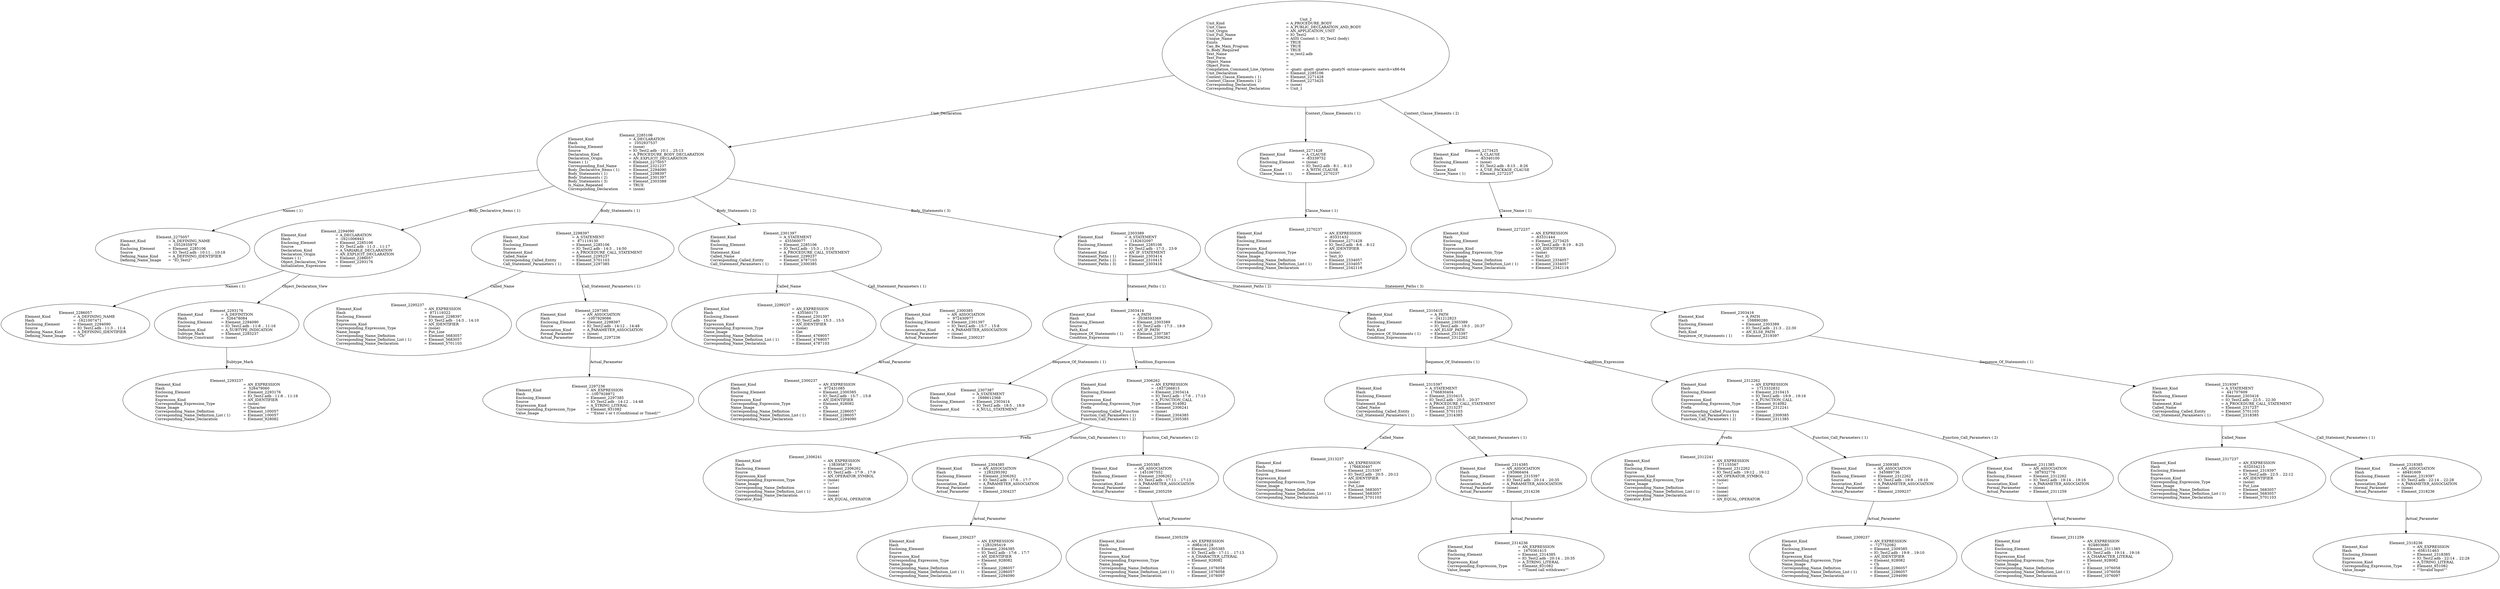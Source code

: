 digraph "io_test2.adt" {
  Unit_2 -> Element_2285106
      [ label=Unit_Declaration ];
  Unit_2 -> Element_2271428
      [ label="Context_Clause_Elements ( 1)" ];
  Unit_2 -> Element_2273425
      [ label="Context_Clause_Elements ( 2)" ];
  Unit_2
      [ label=<<TABLE BORDER="0" CELLBORDER="0" CELLSPACING="0" CELLPADDING="0"> 
          <TR><TD COLSPAN="3">Unit_2</TD></TR>
          <TR><TD ALIGN="LEFT">Unit_Kind   </TD><TD> = </TD><TD ALIGN="LEFT">A_PROCEDURE_BODY</TD></TR>
          <TR><TD ALIGN="LEFT">Unit_Class   </TD><TD> = </TD><TD ALIGN="LEFT">A_PUBLIC_DECLARATION_AND_BODY</TD></TR>
          <TR><TD ALIGN="LEFT">Unit_Origin   </TD><TD> = </TD><TD ALIGN="LEFT">AN_APPLICATION_UNIT</TD></TR>
          <TR><TD ALIGN="LEFT">Unit_Full_Name    </TD><TD> = </TD><TD ALIGN="LEFT">IO_Test2</TD></TR>
          <TR><TD ALIGN="LEFT">Unique_Name   </TD><TD> = </TD><TD ALIGN="LEFT">ASIS Context 1: IO_Test2 (body)</TD></TR>
          <TR><TD ALIGN="LEFT">Exists  </TD><TD> = </TD><TD ALIGN="LEFT">TRUE</TD></TR>
          <TR><TD ALIGN="LEFT">Can_Be_Main_Program     </TD><TD> = </TD><TD ALIGN="LEFT">TRUE</TD></TR>
          <TR><TD ALIGN="LEFT">Is_Body_Required     </TD><TD> = </TD><TD ALIGN="LEFT">TRUE</TD></TR>
          <TR><TD ALIGN="LEFT">Text_Name   </TD><TD> = </TD><TD ALIGN="LEFT">io_test2.adb</TD></TR>
          <TR><TD ALIGN="LEFT">Text_Form   </TD><TD> = </TD><TD ALIGN="LEFT"></TD></TR>
          <TR><TD ALIGN="LEFT">Object_Name   </TD><TD> = </TD><TD ALIGN="LEFT"></TD></TR>
          <TR><TD ALIGN="LEFT">Object_Form   </TD><TD> = </TD><TD ALIGN="LEFT"></TD></TR>
          <TR><TD ALIGN="LEFT">Compilation_Command_Line_Options         </TD><TD> = </TD><TD ALIGN="LEFT">-gnatc -gnatt -gnatws -gnatyN -mtune=generic -march=x86-64</TD></TR>
          <TR><TD ALIGN="LEFT">Unit_Declaration     </TD><TD> = </TD><TD ALIGN="LEFT">Element_2285106</TD></TR>
          <TR><TD ALIGN="LEFT">Context_Clause_Elements ( 1)        </TD><TD> = </TD><TD ALIGN="LEFT">Element_2271428</TD></TR>
          <TR><TD ALIGN="LEFT">Context_Clause_Elements ( 2)        </TD><TD> = </TD><TD ALIGN="LEFT">Element_2273425</TD></TR>
          <TR><TD ALIGN="LEFT">Corresponding_Declaration       </TD><TD> = </TD><TD ALIGN="LEFT">(none)</TD></TR>
          <TR><TD ALIGN="LEFT">Corresponding_Parent_Declaration         </TD><TD> = </TD><TD ALIGN="LEFT">Unit_1</TD></TR>
          </TABLE>> ];
  Element_2271428 -> Element_2270237
      [ label="Clause_Name ( 1)" ];
  Element_2271428
      [ label=<<TABLE BORDER="0" CELLBORDER="0" CELLSPACING="0" CELLPADDING="0"> 
          <TR><TD COLSPAN="3">Element_2271428</TD></TR>
          <TR><TD ALIGN="LEFT">Element_Kind    </TD><TD> = </TD><TD ALIGN="LEFT">A_CLAUSE</TD></TR>
          <TR><TD ALIGN="LEFT">Hash  </TD><TD> = </TD><TD ALIGN="LEFT">-83339752</TD></TR>
          <TR><TD ALIGN="LEFT">Enclosing_Element     </TD><TD> = </TD><TD ALIGN="LEFT">(none)</TD></TR>
          <TR><TD ALIGN="LEFT">Source  </TD><TD> = </TD><TD ALIGN="LEFT">IO_Test2.adb - 8:1 .. 8:13</TD></TR>
          <TR><TD ALIGN="LEFT">Clause_Kind   </TD><TD> = </TD><TD ALIGN="LEFT">A_WITH_CLAUSE</TD></TR>
          <TR><TD ALIGN="LEFT">Clause_Name ( 1)     </TD><TD> = </TD><TD ALIGN="LEFT">Element_2270237</TD></TR>
          </TABLE>> ];
  Element_2270237
      [ label=<<TABLE BORDER="0" CELLBORDER="0" CELLSPACING="0" CELLPADDING="0"> 
          <TR><TD COLSPAN="3">Element_2270237</TD></TR>
          <TR><TD ALIGN="LEFT">Element_Kind    </TD><TD> = </TD><TD ALIGN="LEFT">AN_EXPRESSION</TD></TR>
          <TR><TD ALIGN="LEFT">Hash  </TD><TD> = </TD><TD ALIGN="LEFT">-83331432</TD></TR>
          <TR><TD ALIGN="LEFT">Enclosing_Element     </TD><TD> = </TD><TD ALIGN="LEFT">Element_2271428</TD></TR>
          <TR><TD ALIGN="LEFT">Source  </TD><TD> = </TD><TD ALIGN="LEFT">IO_Test2.adb - 8:6 .. 8:12</TD></TR>
          <TR><TD ALIGN="LEFT">Expression_Kind    </TD><TD> = </TD><TD ALIGN="LEFT">AN_IDENTIFIER</TD></TR>
          <TR><TD ALIGN="LEFT">Corresponding_Expression_Type        </TD><TD> = </TD><TD ALIGN="LEFT">(none)</TD></TR>
          <TR><TD ALIGN="LEFT">Name_Image   </TD><TD> = </TD><TD ALIGN="LEFT">Text_IO</TD></TR>
          <TR><TD ALIGN="LEFT">Corresponding_Name_Definition        </TD><TD> = </TD><TD ALIGN="LEFT">Element_2334057</TD></TR>
          <TR><TD ALIGN="LEFT">Corresponding_Name_Definition_List ( 1)          </TD><TD> = </TD><TD ALIGN="LEFT">Element_2334057</TD></TR>
          <TR><TD ALIGN="LEFT">Corresponding_Name_Declaration        </TD><TD> = </TD><TD ALIGN="LEFT">Element_2342116</TD></TR>
          </TABLE>> ];
  Element_2273425 -> Element_2272237
      [ label="Clause_Name ( 1)" ];
  Element_2273425
      [ label=<<TABLE BORDER="0" CELLBORDER="0" CELLSPACING="0" CELLPADDING="0"> 
          <TR><TD COLSPAN="3">Element_2273425</TD></TR>
          <TR><TD ALIGN="LEFT">Element_Kind    </TD><TD> = </TD><TD ALIGN="LEFT">A_CLAUSE</TD></TR>
          <TR><TD ALIGN="LEFT">Hash  </TD><TD> = </TD><TD ALIGN="LEFT">-83340100</TD></TR>
          <TR><TD ALIGN="LEFT">Enclosing_Element     </TD><TD> = </TD><TD ALIGN="LEFT">(none)</TD></TR>
          <TR><TD ALIGN="LEFT">Source  </TD><TD> = </TD><TD ALIGN="LEFT">IO_Test2.adb - 8:15 .. 8:26</TD></TR>
          <TR><TD ALIGN="LEFT">Clause_Kind   </TD><TD> = </TD><TD ALIGN="LEFT">A_USE_PACKAGE_CLAUSE</TD></TR>
          <TR><TD ALIGN="LEFT">Clause_Name ( 1)     </TD><TD> = </TD><TD ALIGN="LEFT">Element_2272237</TD></TR>
          </TABLE>> ];
  Element_2272237
      [ label=<<TABLE BORDER="0" CELLBORDER="0" CELLSPACING="0" CELLPADDING="0"> 
          <TR><TD COLSPAN="3">Element_2272237</TD></TR>
          <TR><TD ALIGN="LEFT">Element_Kind    </TD><TD> = </TD><TD ALIGN="LEFT">AN_EXPRESSION</TD></TR>
          <TR><TD ALIGN="LEFT">Hash  </TD><TD> = </TD><TD ALIGN="LEFT">-83331444</TD></TR>
          <TR><TD ALIGN="LEFT">Enclosing_Element     </TD><TD> = </TD><TD ALIGN="LEFT">Element_2273425</TD></TR>
          <TR><TD ALIGN="LEFT">Source  </TD><TD> = </TD><TD ALIGN="LEFT">IO_Test2.adb - 8:19 .. 8:25</TD></TR>
          <TR><TD ALIGN="LEFT">Expression_Kind    </TD><TD> = </TD><TD ALIGN="LEFT">AN_IDENTIFIER</TD></TR>
          <TR><TD ALIGN="LEFT">Corresponding_Expression_Type        </TD><TD> = </TD><TD ALIGN="LEFT">(none)</TD></TR>
          <TR><TD ALIGN="LEFT">Name_Image   </TD><TD> = </TD><TD ALIGN="LEFT">Text_IO</TD></TR>
          <TR><TD ALIGN="LEFT">Corresponding_Name_Definition        </TD><TD> = </TD><TD ALIGN="LEFT">Element_2334057</TD></TR>
          <TR><TD ALIGN="LEFT">Corresponding_Name_Definition_List ( 1)          </TD><TD> = </TD><TD ALIGN="LEFT">Element_2334057</TD></TR>
          <TR><TD ALIGN="LEFT">Corresponding_Name_Declaration        </TD><TD> = </TD><TD ALIGN="LEFT">Element_2342116</TD></TR>
          </TABLE>> ];
  Element_2285106 -> Element_2275057
      [ label="Names ( 1)" ];
  Element_2285106 -> Element_2294090
      [ label="Body_Declarative_Items ( 1)" ];
  Element_2285106 -> Element_2298397
      [ label="Body_Statements ( 1)" ];
  Element_2285106 -> Element_2301397
      [ label="Body_Statements ( 2)" ];
  Element_2285106 -> Element_2303389
      [ label="Body_Statements ( 3)" ];
  Element_2285106
      [ label=<<TABLE BORDER="0" CELLBORDER="0" CELLSPACING="0" CELLPADDING="0"> 
          <TR><TD COLSPAN="3">Element_2285106</TD></TR>
          <TR><TD ALIGN="LEFT">Element_Kind    </TD><TD> = </TD><TD ALIGN="LEFT">A_DECLARATION</TD></TR>
          <TR><TD ALIGN="LEFT">Hash  </TD><TD> = </TD><TD ALIGN="LEFT"> 1052937537</TD></TR>
          <TR><TD ALIGN="LEFT">Enclosing_Element     </TD><TD> = </TD><TD ALIGN="LEFT">(none)</TD></TR>
          <TR><TD ALIGN="LEFT">Source  </TD><TD> = </TD><TD ALIGN="LEFT">IO_Test2.adb - 10:1 .. 25:13</TD></TR>
          <TR><TD ALIGN="LEFT">Declaration_Kind     </TD><TD> = </TD><TD ALIGN="LEFT">A_PROCEDURE_BODY_DECLARATION</TD></TR>
          <TR><TD ALIGN="LEFT">Declaration_Origin     </TD><TD> = </TD><TD ALIGN="LEFT">AN_EXPLICIT_DECLARATION</TD></TR>
          <TR><TD ALIGN="LEFT">Names ( 1)   </TD><TD> = </TD><TD ALIGN="LEFT">Element_2275057</TD></TR>
          <TR><TD ALIGN="LEFT">Corresponding_End_Name      </TD><TD> = </TD><TD ALIGN="LEFT">Element_2321237</TD></TR>
          <TR><TD ALIGN="LEFT">Body_Declarative_Items ( 1)       </TD><TD> = </TD><TD ALIGN="LEFT">Element_2294090</TD></TR>
          <TR><TD ALIGN="LEFT">Body_Statements ( 1)      </TD><TD> = </TD><TD ALIGN="LEFT">Element_2298397</TD></TR>
          <TR><TD ALIGN="LEFT">Body_Statements ( 2)      </TD><TD> = </TD><TD ALIGN="LEFT">Element_2301397</TD></TR>
          <TR><TD ALIGN="LEFT">Body_Statements ( 3)      </TD><TD> = </TD><TD ALIGN="LEFT">Element_2303389</TD></TR>
          <TR><TD ALIGN="LEFT">Is_Name_Repeated     </TD><TD> = </TD><TD ALIGN="LEFT">TRUE</TD></TR>
          <TR><TD ALIGN="LEFT">Corresponding_Declaration       </TD><TD> = </TD><TD ALIGN="LEFT">(none)</TD></TR>
          </TABLE>> ];
  Element_2275057
      [ label=<<TABLE BORDER="0" CELLBORDER="0" CELLSPACING="0" CELLPADDING="0"> 
          <TR><TD COLSPAN="3">Element_2275057</TD></TR>
          <TR><TD ALIGN="LEFT">Element_Kind    </TD><TD> = </TD><TD ALIGN="LEFT">A_DEFINING_NAME</TD></TR>
          <TR><TD ALIGN="LEFT">Hash  </TD><TD> = </TD><TD ALIGN="LEFT"> 1052935979</TD></TR>
          <TR><TD ALIGN="LEFT">Enclosing_Element     </TD><TD> = </TD><TD ALIGN="LEFT">Element_2285106</TD></TR>
          <TR><TD ALIGN="LEFT">Source  </TD><TD> = </TD><TD ALIGN="LEFT">IO_Test2.adb - 10:11 .. 10:18</TD></TR>
          <TR><TD ALIGN="LEFT">Defining_Name_Kind     </TD><TD> = </TD><TD ALIGN="LEFT">A_DEFINING_IDENTIFIER</TD></TR>
          <TR><TD ALIGN="LEFT">Defining_Name_Image     </TD><TD> = </TD><TD ALIGN="LEFT">"IO_Test2"</TD></TR>
          </TABLE>> ];
  Element_2294090 -> Element_2286057
      [ label="Names ( 1)" ];
  Element_2294090 -> Element_2293176
      [ label=Object_Declaration_View ];
  Element_2294090
      [ label=<<TABLE BORDER="0" CELLBORDER="0" CELLSPACING="0" CELLPADDING="0"> 
          <TR><TD COLSPAN="3">Element_2294090</TD></TR>
          <TR><TD ALIGN="LEFT">Element_Kind    </TD><TD> = </TD><TD ALIGN="LEFT">A_DECLARATION</TD></TR>
          <TR><TD ALIGN="LEFT">Hash  </TD><TD> = </TD><TD ALIGN="LEFT">-1621006943</TD></TR>
          <TR><TD ALIGN="LEFT">Enclosing_Element     </TD><TD> = </TD><TD ALIGN="LEFT">Element_2285106</TD></TR>
          <TR><TD ALIGN="LEFT">Source  </TD><TD> = </TD><TD ALIGN="LEFT">IO_Test2.adb - 11:3 .. 11:17</TD></TR>
          <TR><TD ALIGN="LEFT">Declaration_Kind     </TD><TD> = </TD><TD ALIGN="LEFT">A_VARIABLE_DECLARATION</TD></TR>
          <TR><TD ALIGN="LEFT">Declaration_Origin     </TD><TD> = </TD><TD ALIGN="LEFT">AN_EXPLICIT_DECLARATION</TD></TR>
          <TR><TD ALIGN="LEFT">Names ( 1)   </TD><TD> = </TD><TD ALIGN="LEFT">Element_2286057</TD></TR>
          <TR><TD ALIGN="LEFT">Object_Declaration_View      </TD><TD> = </TD><TD ALIGN="LEFT">Element_2293176</TD></TR>
          <TR><TD ALIGN="LEFT">Initialization_Expression       </TD><TD> = </TD><TD ALIGN="LEFT">(none)</TD></TR>
          </TABLE>> ];
  Element_2286057
      [ label=<<TABLE BORDER="0" CELLBORDER="0" CELLSPACING="0" CELLPADDING="0"> 
          <TR><TD COLSPAN="3">Element_2286057</TD></TR>
          <TR><TD ALIGN="LEFT">Element_Kind    </TD><TD> = </TD><TD ALIGN="LEFT">A_DEFINING_NAME</TD></TR>
          <TR><TD ALIGN="LEFT">Hash  </TD><TD> = </TD><TD ALIGN="LEFT">-1621007471</TD></TR>
          <TR><TD ALIGN="LEFT">Enclosing_Element     </TD><TD> = </TD><TD ALIGN="LEFT">Element_2294090</TD></TR>
          <TR><TD ALIGN="LEFT">Source  </TD><TD> = </TD><TD ALIGN="LEFT">IO_Test2.adb - 11:3 .. 11:4</TD></TR>
          <TR><TD ALIGN="LEFT">Defining_Name_Kind     </TD><TD> = </TD><TD ALIGN="LEFT">A_DEFINING_IDENTIFIER</TD></TR>
          <TR><TD ALIGN="LEFT">Defining_Name_Image     </TD><TD> = </TD><TD ALIGN="LEFT">"Ch"</TD></TR>
          </TABLE>> ];
  Element_2293176 -> Element_2293237
      [ label=Subtype_Mark ];
  Element_2293176
      [ label=<<TABLE BORDER="0" CELLBORDER="0" CELLSPACING="0" CELLPADDING="0"> 
          <TR><TD COLSPAN="3">Element_2293176</TD></TR>
          <TR><TD ALIGN="LEFT">Element_Kind    </TD><TD> = </TD><TD ALIGN="LEFT">A_DEFINITION</TD></TR>
          <TR><TD ALIGN="LEFT">Hash  </TD><TD> = </TD><TD ALIGN="LEFT"> 526478084</TD></TR>
          <TR><TD ALIGN="LEFT">Enclosing_Element     </TD><TD> = </TD><TD ALIGN="LEFT">Element_2294090</TD></TR>
          <TR><TD ALIGN="LEFT">Source  </TD><TD> = </TD><TD ALIGN="LEFT">IO_Test2.adb - 11:8 .. 11:16</TD></TR>
          <TR><TD ALIGN="LEFT">Definition_Kind    </TD><TD> = </TD><TD ALIGN="LEFT">A_SUBTYPE_INDICATION</TD></TR>
          <TR><TD ALIGN="LEFT">Subtype_Mark    </TD><TD> = </TD><TD ALIGN="LEFT">Element_2293237</TD></TR>
          <TR><TD ALIGN="LEFT">Subtype_Constraint     </TD><TD> = </TD><TD ALIGN="LEFT">(none)</TD></TR>
          </TABLE>> ];
  Element_2293237
      [ label=<<TABLE BORDER="0" CELLBORDER="0" CELLSPACING="0" CELLPADDING="0"> 
          <TR><TD COLSPAN="3">Element_2293237</TD></TR>
          <TR><TD ALIGN="LEFT">Element_Kind    </TD><TD> = </TD><TD ALIGN="LEFT">AN_EXPRESSION</TD></TR>
          <TR><TD ALIGN="LEFT">Hash  </TD><TD> = </TD><TD ALIGN="LEFT"> 526479060</TD></TR>
          <TR><TD ALIGN="LEFT">Enclosing_Element     </TD><TD> = </TD><TD ALIGN="LEFT">Element_2293176</TD></TR>
          <TR><TD ALIGN="LEFT">Source  </TD><TD> = </TD><TD ALIGN="LEFT">IO_Test2.adb - 11:8 .. 11:16</TD></TR>
          <TR><TD ALIGN="LEFT">Expression_Kind    </TD><TD> = </TD><TD ALIGN="LEFT">AN_IDENTIFIER</TD></TR>
          <TR><TD ALIGN="LEFT">Corresponding_Expression_Type        </TD><TD> = </TD><TD ALIGN="LEFT">(none)</TD></TR>
          <TR><TD ALIGN="LEFT">Name_Image   </TD><TD> = </TD><TD ALIGN="LEFT">Character</TD></TR>
          <TR><TD ALIGN="LEFT">Corresponding_Name_Definition        </TD><TD> = </TD><TD ALIGN="LEFT">Element_100057</TD></TR>
          <TR><TD ALIGN="LEFT">Corresponding_Name_Definition_List ( 1)          </TD><TD> = </TD><TD ALIGN="LEFT">Element_100057</TD></TR>
          <TR><TD ALIGN="LEFT">Corresponding_Name_Declaration        </TD><TD> = </TD><TD ALIGN="LEFT">Element_928082</TD></TR>
          </TABLE>> ];
  Element_2298397 -> Element_2295237
      [ label=Called_Name ];
  Element_2298397 -> Element_2297385
      [ label="Call_Statement_Parameters ( 1)" ];
  Element_2298397
      [ label=<<TABLE BORDER="0" CELLBORDER="0" CELLSPACING="0" CELLPADDING="0"> 
          <TR><TD COLSPAN="3">Element_2298397</TD></TR>
          <TR><TD ALIGN="LEFT">Element_Kind    </TD><TD> = </TD><TD ALIGN="LEFT">A_STATEMENT</TD></TR>
          <TR><TD ALIGN="LEFT">Hash  </TD><TD> = </TD><TD ALIGN="LEFT"> 871119130</TD></TR>
          <TR><TD ALIGN="LEFT">Enclosing_Element     </TD><TD> = </TD><TD ALIGN="LEFT">Element_2285106</TD></TR>
          <TR><TD ALIGN="LEFT">Source  </TD><TD> = </TD><TD ALIGN="LEFT">IO_Test2.adb - 14:3 .. 14:50</TD></TR>
          <TR><TD ALIGN="LEFT">Statement_Kind    </TD><TD> = </TD><TD ALIGN="LEFT">A_PROCEDURE_CALL_STATEMENT</TD></TR>
          <TR><TD ALIGN="LEFT">Called_Name   </TD><TD> = </TD><TD ALIGN="LEFT">Element_2295237</TD></TR>
          <TR><TD ALIGN="LEFT">Corresponding_Called_Entity       </TD><TD> = </TD><TD ALIGN="LEFT">Element_5701103</TD></TR>
          <TR><TD ALIGN="LEFT">Call_Statement_Parameters ( 1)        </TD><TD> = </TD><TD ALIGN="LEFT">Element_2297385</TD></TR>
          </TABLE>> ];
  Element_2295237
      [ label=<<TABLE BORDER="0" CELLBORDER="0" CELLSPACING="0" CELLPADDING="0"> 
          <TR><TD COLSPAN="3">Element_2295237</TD></TR>
          <TR><TD ALIGN="LEFT">Element_Kind    </TD><TD> = </TD><TD ALIGN="LEFT">AN_EXPRESSION</TD></TR>
          <TR><TD ALIGN="LEFT">Hash  </TD><TD> = </TD><TD ALIGN="LEFT"> 871119322</TD></TR>
          <TR><TD ALIGN="LEFT">Enclosing_Element     </TD><TD> = </TD><TD ALIGN="LEFT">Element_2298397</TD></TR>
          <TR><TD ALIGN="LEFT">Source  </TD><TD> = </TD><TD ALIGN="LEFT">IO_Test2.adb - 14:3 .. 14:10</TD></TR>
          <TR><TD ALIGN="LEFT">Expression_Kind    </TD><TD> = </TD><TD ALIGN="LEFT">AN_IDENTIFIER</TD></TR>
          <TR><TD ALIGN="LEFT">Corresponding_Expression_Type        </TD><TD> = </TD><TD ALIGN="LEFT">(none)</TD></TR>
          <TR><TD ALIGN="LEFT">Name_Image   </TD><TD> = </TD><TD ALIGN="LEFT">Put_Line</TD></TR>
          <TR><TD ALIGN="LEFT">Corresponding_Name_Definition        </TD><TD> = </TD><TD ALIGN="LEFT">Element_5683057</TD></TR>
          <TR><TD ALIGN="LEFT">Corresponding_Name_Definition_List ( 1)          </TD><TD> = </TD><TD ALIGN="LEFT">Element_5683057</TD></TR>
          <TR><TD ALIGN="LEFT">Corresponding_Name_Declaration        </TD><TD> = </TD><TD ALIGN="LEFT">Element_5701103</TD></TR>
          </TABLE>> ];
  Element_2297385 -> Element_2297236
      [ label=Actual_Parameter ];
  Element_2297385
      [ label=<<TABLE BORDER="0" CELLBORDER="0" CELLSPACING="0" CELLPADDING="0"> 
          <TR><TD COLSPAN="3">Element_2297385</TD></TR>
          <TR><TD ALIGN="LEFT">Element_Kind    </TD><TD> = </TD><TD ALIGN="LEFT">AN_ASSOCIATION</TD></TR>
          <TR><TD ALIGN="LEFT">Hash  </TD><TD> = </TD><TD ALIGN="LEFT">-1007929086</TD></TR>
          <TR><TD ALIGN="LEFT">Enclosing_Element     </TD><TD> = </TD><TD ALIGN="LEFT">Element_2298397</TD></TR>
          <TR><TD ALIGN="LEFT">Source  </TD><TD> = </TD><TD ALIGN="LEFT">IO_Test2.adb - 14:12 .. 14:48</TD></TR>
          <TR><TD ALIGN="LEFT">Association_Kind     </TD><TD> = </TD><TD ALIGN="LEFT">A_PARAMETER_ASSOCIATION</TD></TR>
          <TR><TD ALIGN="LEFT">Formal_Parameter     </TD><TD> = </TD><TD ALIGN="LEFT">(none)</TD></TR>
          <TR><TD ALIGN="LEFT">Actual_Parameter     </TD><TD> = </TD><TD ALIGN="LEFT">Element_2297236</TD></TR>
          </TABLE>> ];
  Element_2297236
      [ label=<<TABLE BORDER="0" CELLBORDER="0" CELLSPACING="0" CELLPADDING="0"> 
          <TR><TD COLSPAN="3">Element_2297236</TD></TR>
          <TR><TD ALIGN="LEFT">Element_Kind    </TD><TD> = </TD><TD ALIGN="LEFT">AN_EXPRESSION</TD></TR>
          <TR><TD ALIGN="LEFT">Hash  </TD><TD> = </TD><TD ALIGN="LEFT">-1007928872</TD></TR>
          <TR><TD ALIGN="LEFT">Enclosing_Element     </TD><TD> = </TD><TD ALIGN="LEFT">Element_2297385</TD></TR>
          <TR><TD ALIGN="LEFT">Source  </TD><TD> = </TD><TD ALIGN="LEFT">IO_Test2.adb - 14:12 .. 14:48</TD></TR>
          <TR><TD ALIGN="LEFT">Expression_Kind    </TD><TD> = </TD><TD ALIGN="LEFT">A_STRING_LITERAL</TD></TR>
          <TR><TD ALIGN="LEFT">Corresponding_Expression_Type        </TD><TD> = </TD><TD ALIGN="LEFT">Element_931082</TD></TR>
          <TR><TD ALIGN="LEFT">Value_Image   </TD><TD> = </TD><TD ALIGN="LEFT">""Enter c or t (Conditional or Timed)""</TD></TR>
          </TABLE>> ];
  Element_2301397 -> Element_2299237
      [ label=Called_Name ];
  Element_2301397 -> Element_2300385
      [ label="Call_Statement_Parameters ( 1)" ];
  Element_2301397
      [ label=<<TABLE BORDER="0" CELLBORDER="0" CELLSPACING="0" CELLPADDING="0"> 
          <TR><TD COLSPAN="3">Element_2301397</TD></TR>
          <TR><TD ALIGN="LEFT">Element_Kind    </TD><TD> = </TD><TD ALIGN="LEFT">A_STATEMENT</TD></TR>
          <TR><TD ALIGN="LEFT">Hash  </TD><TD> = </TD><TD ALIGN="LEFT"> 435560077</TD></TR>
          <TR><TD ALIGN="LEFT">Enclosing_Element     </TD><TD> = </TD><TD ALIGN="LEFT">Element_2285106</TD></TR>
          <TR><TD ALIGN="LEFT">Source  </TD><TD> = </TD><TD ALIGN="LEFT">IO_Test2.adb - 15:3 .. 15:10</TD></TR>
          <TR><TD ALIGN="LEFT">Statement_Kind    </TD><TD> = </TD><TD ALIGN="LEFT">A_PROCEDURE_CALL_STATEMENT</TD></TR>
          <TR><TD ALIGN="LEFT">Called_Name   </TD><TD> = </TD><TD ALIGN="LEFT">Element_2299237</TD></TR>
          <TR><TD ALIGN="LEFT">Corresponding_Called_Entity       </TD><TD> = </TD><TD ALIGN="LEFT">Element_4787103</TD></TR>
          <TR><TD ALIGN="LEFT">Call_Statement_Parameters ( 1)        </TD><TD> = </TD><TD ALIGN="LEFT">Element_2300385</TD></TR>
          </TABLE>> ];
  Element_2299237
      [ label=<<TABLE BORDER="0" CELLBORDER="0" CELLSPACING="0" CELLPADDING="0"> 
          <TR><TD COLSPAN="3">Element_2299237</TD></TR>
          <TR><TD ALIGN="LEFT">Element_Kind    </TD><TD> = </TD><TD ALIGN="LEFT">AN_EXPRESSION</TD></TR>
          <TR><TD ALIGN="LEFT">Hash  </TD><TD> = </TD><TD ALIGN="LEFT"> 435560173</TD></TR>
          <TR><TD ALIGN="LEFT">Enclosing_Element     </TD><TD> = </TD><TD ALIGN="LEFT">Element_2301397</TD></TR>
          <TR><TD ALIGN="LEFT">Source  </TD><TD> = </TD><TD ALIGN="LEFT">IO_Test2.adb - 15:3 .. 15:5</TD></TR>
          <TR><TD ALIGN="LEFT">Expression_Kind    </TD><TD> = </TD><TD ALIGN="LEFT">AN_IDENTIFIER</TD></TR>
          <TR><TD ALIGN="LEFT">Corresponding_Expression_Type        </TD><TD> = </TD><TD ALIGN="LEFT">(none)</TD></TR>
          <TR><TD ALIGN="LEFT">Name_Image   </TD><TD> = </TD><TD ALIGN="LEFT">Get</TD></TR>
          <TR><TD ALIGN="LEFT">Corresponding_Name_Definition        </TD><TD> = </TD><TD ALIGN="LEFT">Element_4769057</TD></TR>
          <TR><TD ALIGN="LEFT">Corresponding_Name_Definition_List ( 1)          </TD><TD> = </TD><TD ALIGN="LEFT">Element_4769057</TD></TR>
          <TR><TD ALIGN="LEFT">Corresponding_Name_Declaration        </TD><TD> = </TD><TD ALIGN="LEFT">Element_4787103</TD></TR>
          </TABLE>> ];
  Element_2300385 -> Element_2300237
      [ label=Actual_Parameter ];
  Element_2300385
      [ label=<<TABLE BORDER="0" CELLBORDER="0" CELLSPACING="0" CELLPADDING="0"> 
          <TR><TD COLSPAN="3">Element_2300385</TD></TR>
          <TR><TD ALIGN="LEFT">Element_Kind    </TD><TD> = </TD><TD ALIGN="LEFT">AN_ASSOCIATION</TD></TR>
          <TR><TD ALIGN="LEFT">Hash  </TD><TD> = </TD><TD ALIGN="LEFT"> 972430977</TD></TR>
          <TR><TD ALIGN="LEFT">Enclosing_Element     </TD><TD> = </TD><TD ALIGN="LEFT">Element_2301397</TD></TR>
          <TR><TD ALIGN="LEFT">Source  </TD><TD> = </TD><TD ALIGN="LEFT">IO_Test2.adb - 15:7 .. 15:8</TD></TR>
          <TR><TD ALIGN="LEFT">Association_Kind     </TD><TD> = </TD><TD ALIGN="LEFT">A_PARAMETER_ASSOCIATION</TD></TR>
          <TR><TD ALIGN="LEFT">Formal_Parameter     </TD><TD> = </TD><TD ALIGN="LEFT">(none)</TD></TR>
          <TR><TD ALIGN="LEFT">Actual_Parameter     </TD><TD> = </TD><TD ALIGN="LEFT">Element_2300237</TD></TR>
          </TABLE>> ];
  Element_2300237
      [ label=<<TABLE BORDER="0" CELLBORDER="0" CELLSPACING="0" CELLPADDING="0"> 
          <TR><TD COLSPAN="3">Element_2300237</TD></TR>
          <TR><TD ALIGN="LEFT">Element_Kind    </TD><TD> = </TD><TD ALIGN="LEFT">AN_EXPRESSION</TD></TR>
          <TR><TD ALIGN="LEFT">Hash  </TD><TD> = </TD><TD ALIGN="LEFT"> 972431085</TD></TR>
          <TR><TD ALIGN="LEFT">Enclosing_Element     </TD><TD> = </TD><TD ALIGN="LEFT">Element_2300385</TD></TR>
          <TR><TD ALIGN="LEFT">Source  </TD><TD> = </TD><TD ALIGN="LEFT">IO_Test2.adb - 15:7 .. 15:8</TD></TR>
          <TR><TD ALIGN="LEFT">Expression_Kind    </TD><TD> = </TD><TD ALIGN="LEFT">AN_IDENTIFIER</TD></TR>
          <TR><TD ALIGN="LEFT">Corresponding_Expression_Type        </TD><TD> = </TD><TD ALIGN="LEFT">Element_928082</TD></TR>
          <TR><TD ALIGN="LEFT">Name_Image   </TD><TD> = </TD><TD ALIGN="LEFT">Ch</TD></TR>
          <TR><TD ALIGN="LEFT">Corresponding_Name_Definition        </TD><TD> = </TD><TD ALIGN="LEFT">Element_2286057</TD></TR>
          <TR><TD ALIGN="LEFT">Corresponding_Name_Definition_List ( 1)          </TD><TD> = </TD><TD ALIGN="LEFT">Element_2286057</TD></TR>
          <TR><TD ALIGN="LEFT">Corresponding_Name_Declaration        </TD><TD> = </TD><TD ALIGN="LEFT">Element_2294090</TD></TR>
          </TABLE>> ];
  Element_2303389 -> Element_2303414
      [ label="Statement_Paths ( 1)" ];
  Element_2303389 -> Element_2310415
      [ label="Statement_Paths ( 2)" ];
  Element_2303389 -> Element_2303416
      [ label="Statement_Paths ( 3)" ];
  Element_2303389
      [ label=<<TABLE BORDER="0" CELLBORDER="0" CELLSPACING="0" CELLPADDING="0"> 
          <TR><TD COLSPAN="3">Element_2303389</TD></TR>
          <TR><TD ALIGN="LEFT">Element_Kind    </TD><TD> = </TD><TD ALIGN="LEFT">A_STATEMENT</TD></TR>
          <TR><TD ALIGN="LEFT">Hash  </TD><TD> = </TD><TD ALIGN="LEFT"> 1182632097</TD></TR>
          <TR><TD ALIGN="LEFT">Enclosing_Element     </TD><TD> = </TD><TD ALIGN="LEFT">Element_2285106</TD></TR>
          <TR><TD ALIGN="LEFT">Source  </TD><TD> = </TD><TD ALIGN="LEFT">IO_Test2.adb - 17:3 .. 23:9</TD></TR>
          <TR><TD ALIGN="LEFT">Statement_Kind    </TD><TD> = </TD><TD ALIGN="LEFT">AN_IF_STATEMENT</TD></TR>
          <TR><TD ALIGN="LEFT">Statement_Paths ( 1)      </TD><TD> = </TD><TD ALIGN="LEFT">Element_2303414</TD></TR>
          <TR><TD ALIGN="LEFT">Statement_Paths ( 2)      </TD><TD> = </TD><TD ALIGN="LEFT">Element_2310415</TD></TR>
          <TR><TD ALIGN="LEFT">Statement_Paths ( 3)      </TD><TD> = </TD><TD ALIGN="LEFT">Element_2303416</TD></TR>
          </TABLE>> ];
  Element_2303414 -> Element_2307387
      [ label="Sequence_Of_Statements ( 1)" ];
  Element_2303414 -> Element_2306262
      [ label=Condition_Expression ];
  Element_2303414
      [ label=<<TABLE BORDER="0" CELLBORDER="0" CELLSPACING="0" CELLPADDING="0"> 
          <TR><TD COLSPAN="3">Element_2303414</TD></TR>
          <TR><TD ALIGN="LEFT">Element_Kind    </TD><TD> = </TD><TD ALIGN="LEFT">A_PATH</TD></TR>
          <TR><TD ALIGN="LEFT">Hash  </TD><TD> = </TD><TD ALIGN="LEFT">-2038593369</TD></TR>
          <TR><TD ALIGN="LEFT">Enclosing_Element     </TD><TD> = </TD><TD ALIGN="LEFT">Element_2303389</TD></TR>
          <TR><TD ALIGN="LEFT">Source  </TD><TD> = </TD><TD ALIGN="LEFT">IO_Test2.adb - 17:3 .. 18:9</TD></TR>
          <TR><TD ALIGN="LEFT">Path_Kind   </TD><TD> = </TD><TD ALIGN="LEFT">AN_IF_PATH</TD></TR>
          <TR><TD ALIGN="LEFT">Sequence_Of_Statements ( 1)       </TD><TD> = </TD><TD ALIGN="LEFT">Element_2307387</TD></TR>
          <TR><TD ALIGN="LEFT">Condition_Expression      </TD><TD> = </TD><TD ALIGN="LEFT">Element_2306262</TD></TR>
          </TABLE>> ];
  Element_2306262 -> Element_2306241
      [ label=Prefix ];
  Element_2306262 -> Element_2304385
      [ label="Function_Call_Parameters ( 1)" ];
  Element_2306262 -> Element_2305385
      [ label="Function_Call_Parameters ( 2)" ];
  Element_2306262
      [ label=<<TABLE BORDER="0" CELLBORDER="0" CELLSPACING="0" CELLPADDING="0"> 
          <TR><TD COLSPAN="3">Element_2306262</TD></TR>
          <TR><TD ALIGN="LEFT">Element_Kind    </TD><TD> = </TD><TD ALIGN="LEFT">AN_EXPRESSION</TD></TR>
          <TR><TD ALIGN="LEFT">Hash  </TD><TD> = </TD><TD ALIGN="LEFT">-1837266815</TD></TR>
          <TR><TD ALIGN="LEFT">Enclosing_Element     </TD><TD> = </TD><TD ALIGN="LEFT">Element_2303414</TD></TR>
          <TR><TD ALIGN="LEFT">Source  </TD><TD> = </TD><TD ALIGN="LEFT">IO_Test2.adb - 17:6 .. 17:13</TD></TR>
          <TR><TD ALIGN="LEFT">Expression_Kind    </TD><TD> = </TD><TD ALIGN="LEFT">A_FUNCTION_CALL</TD></TR>
          <TR><TD ALIGN="LEFT">Corresponding_Expression_Type        </TD><TD> = </TD><TD ALIGN="LEFT">Element_914082</TD></TR>
          <TR><TD ALIGN="LEFT">Prefix  </TD><TD> = </TD><TD ALIGN="LEFT">Element_2306241</TD></TR>
          <TR><TD ALIGN="LEFT">Corresponding_Called_Function        </TD><TD> = </TD><TD ALIGN="LEFT">(none)</TD></TR>
          <TR><TD ALIGN="LEFT">Function_Call_Parameters ( 1)        </TD><TD> = </TD><TD ALIGN="LEFT">Element_2304385</TD></TR>
          <TR><TD ALIGN="LEFT">Function_Call_Parameters ( 2)        </TD><TD> = </TD><TD ALIGN="LEFT">Element_2305385</TD></TR>
          </TABLE>> ];
  Element_2304385 -> Element_2304237
      [ label=Actual_Parameter ];
  Element_2304385
      [ label=<<TABLE BORDER="0" CELLBORDER="0" CELLSPACING="0" CELLPADDING="0"> 
          <TR><TD COLSPAN="3">Element_2304385</TD></TR>
          <TR><TD ALIGN="LEFT">Element_Kind    </TD><TD> = </TD><TD ALIGN="LEFT">AN_ASSOCIATION</TD></TR>
          <TR><TD ALIGN="LEFT">Hash  </TD><TD> = </TD><TD ALIGN="LEFT"> 1283295392</TD></TR>
          <TR><TD ALIGN="LEFT">Enclosing_Element     </TD><TD> = </TD><TD ALIGN="LEFT">Element_2306262</TD></TR>
          <TR><TD ALIGN="LEFT">Source  </TD><TD> = </TD><TD ALIGN="LEFT">IO_Test2.adb - 17:6 .. 17:7</TD></TR>
          <TR><TD ALIGN="LEFT">Association_Kind     </TD><TD> = </TD><TD ALIGN="LEFT">A_PARAMETER_ASSOCIATION</TD></TR>
          <TR><TD ALIGN="LEFT">Formal_Parameter     </TD><TD> = </TD><TD ALIGN="LEFT">(none)</TD></TR>
          <TR><TD ALIGN="LEFT">Actual_Parameter     </TD><TD> = </TD><TD ALIGN="LEFT">Element_2304237</TD></TR>
          </TABLE>> ];
  Element_2304237
      [ label=<<TABLE BORDER="0" CELLBORDER="0" CELLSPACING="0" CELLPADDING="0"> 
          <TR><TD COLSPAN="3">Element_2304237</TD></TR>
          <TR><TD ALIGN="LEFT">Element_Kind    </TD><TD> = </TD><TD ALIGN="LEFT">AN_EXPRESSION</TD></TR>
          <TR><TD ALIGN="LEFT">Hash  </TD><TD> = </TD><TD ALIGN="LEFT"> 1283295419</TD></TR>
          <TR><TD ALIGN="LEFT">Enclosing_Element     </TD><TD> = </TD><TD ALIGN="LEFT">Element_2304385</TD></TR>
          <TR><TD ALIGN="LEFT">Source  </TD><TD> = </TD><TD ALIGN="LEFT">IO_Test2.adb - 17:6 .. 17:7</TD></TR>
          <TR><TD ALIGN="LEFT">Expression_Kind    </TD><TD> = </TD><TD ALIGN="LEFT">AN_IDENTIFIER</TD></TR>
          <TR><TD ALIGN="LEFT">Corresponding_Expression_Type        </TD><TD> = </TD><TD ALIGN="LEFT">Element_928082</TD></TR>
          <TR><TD ALIGN="LEFT">Name_Image   </TD><TD> = </TD><TD ALIGN="LEFT">Ch</TD></TR>
          <TR><TD ALIGN="LEFT">Corresponding_Name_Definition        </TD><TD> = </TD><TD ALIGN="LEFT">Element_2286057</TD></TR>
          <TR><TD ALIGN="LEFT">Corresponding_Name_Definition_List ( 1)          </TD><TD> = </TD><TD ALIGN="LEFT">Element_2286057</TD></TR>
          <TR><TD ALIGN="LEFT">Corresponding_Name_Declaration        </TD><TD> = </TD><TD ALIGN="LEFT">Element_2294090</TD></TR>
          </TABLE>> ];
  Element_2306241
      [ label=<<TABLE BORDER="0" CELLBORDER="0" CELLSPACING="0" CELLPADDING="0"> 
          <TR><TD COLSPAN="3">Element_2306241</TD></TR>
          <TR><TD ALIGN="LEFT">Element_Kind    </TD><TD> = </TD><TD ALIGN="LEFT">AN_EXPRESSION</TD></TR>
          <TR><TD ALIGN="LEFT">Hash  </TD><TD> = </TD><TD ALIGN="LEFT"> 1383958716</TD></TR>
          <TR><TD ALIGN="LEFT">Enclosing_Element     </TD><TD> = </TD><TD ALIGN="LEFT">Element_2306262</TD></TR>
          <TR><TD ALIGN="LEFT">Source  </TD><TD> = </TD><TD ALIGN="LEFT">IO_Test2.adb - 17:9 .. 17:9</TD></TR>
          <TR><TD ALIGN="LEFT">Expression_Kind    </TD><TD> = </TD><TD ALIGN="LEFT">AN_OPERATOR_SYMBOL</TD></TR>
          <TR><TD ALIGN="LEFT">Corresponding_Expression_Type        </TD><TD> = </TD><TD ALIGN="LEFT">(none)</TD></TR>
          <TR><TD ALIGN="LEFT">Name_Image   </TD><TD> = </TD><TD ALIGN="LEFT">"="</TD></TR>
          <TR><TD ALIGN="LEFT">Corresponding_Name_Definition        </TD><TD> = </TD><TD ALIGN="LEFT">(none)</TD></TR>
          <TR><TD ALIGN="LEFT">Corresponding_Name_Definition_List ( 1)          </TD><TD> = </TD><TD ALIGN="LEFT">(none)</TD></TR>
          <TR><TD ALIGN="LEFT">Corresponding_Name_Declaration        </TD><TD> = </TD><TD ALIGN="LEFT">(none)</TD></TR>
          <TR><TD ALIGN="LEFT">Operator_Kind    </TD><TD> = </TD><TD ALIGN="LEFT">AN_EQUAL_OPERATOR</TD></TR>
          </TABLE>> ];
  Element_2305385 -> Element_2305259
      [ label=Actual_Parameter ];
  Element_2305385
      [ label=<<TABLE BORDER="0" CELLBORDER="0" CELLSPACING="0" CELLPADDING="0"> 
          <TR><TD COLSPAN="3">Element_2305385</TD></TR>
          <TR><TD ALIGN="LEFT">Element_Kind    </TD><TD> = </TD><TD ALIGN="LEFT">AN_ASSOCIATION</TD></TR>
          <TR><TD ALIGN="LEFT">Hash  </TD><TD> = </TD><TD ALIGN="LEFT"> 1451067552</TD></TR>
          <TR><TD ALIGN="LEFT">Enclosing_Element     </TD><TD> = </TD><TD ALIGN="LEFT">Element_2306262</TD></TR>
          <TR><TD ALIGN="LEFT">Source  </TD><TD> = </TD><TD ALIGN="LEFT">IO_Test2.adb - 17:11 .. 17:13</TD></TR>
          <TR><TD ALIGN="LEFT">Association_Kind     </TD><TD> = </TD><TD ALIGN="LEFT">A_PARAMETER_ASSOCIATION</TD></TR>
          <TR><TD ALIGN="LEFT">Formal_Parameter     </TD><TD> = </TD><TD ALIGN="LEFT">(none)</TD></TR>
          <TR><TD ALIGN="LEFT">Actual_Parameter     </TD><TD> = </TD><TD ALIGN="LEFT">Element_2305259</TD></TR>
          </TABLE>> ];
  Element_2305259
      [ label=<<TABLE BORDER="0" CELLBORDER="0" CELLSPACING="0" CELLPADDING="0"> 
          <TR><TD COLSPAN="3">Element_2305259</TD></TR>
          <TR><TD ALIGN="LEFT">Element_Kind    </TD><TD> = </TD><TD ALIGN="LEFT">AN_EXPRESSION</TD></TR>
          <TR><TD ALIGN="LEFT">Hash  </TD><TD> = </TD><TD ALIGN="LEFT">-696416128</TD></TR>
          <TR><TD ALIGN="LEFT">Enclosing_Element     </TD><TD> = </TD><TD ALIGN="LEFT">Element_2305385</TD></TR>
          <TR><TD ALIGN="LEFT">Source  </TD><TD> = </TD><TD ALIGN="LEFT">IO_Test2.adb - 17:11 .. 17:13</TD></TR>
          <TR><TD ALIGN="LEFT">Expression_Kind    </TD><TD> = </TD><TD ALIGN="LEFT">A_CHARACTER_LITERAL</TD></TR>
          <TR><TD ALIGN="LEFT">Corresponding_Expression_Type        </TD><TD> = </TD><TD ALIGN="LEFT">Element_928082</TD></TR>
          <TR><TD ALIGN="LEFT">Name_Image   </TD><TD> = </TD><TD ALIGN="LEFT">'c'</TD></TR>
          <TR><TD ALIGN="LEFT">Corresponding_Name_Definition        </TD><TD> = </TD><TD ALIGN="LEFT">Element_1076058</TD></TR>
          <TR><TD ALIGN="LEFT">Corresponding_Name_Definition_List ( 1)          </TD><TD> = </TD><TD ALIGN="LEFT">Element_1076058</TD></TR>
          <TR><TD ALIGN="LEFT">Corresponding_Name_Declaration        </TD><TD> = </TD><TD ALIGN="LEFT">Element_1076097</TD></TR>
          </TABLE>> ];
  Element_2307387
      [ label=<<TABLE BORDER="0" CELLBORDER="0" CELLSPACING="0" CELLPADDING="0"> 
          <TR><TD COLSPAN="3">Element_2307387</TD></TR>
          <TR><TD ALIGN="LEFT">Element_Kind    </TD><TD> = </TD><TD ALIGN="LEFT">A_STATEMENT</TD></TR>
          <TR><TD ALIGN="LEFT">Hash  </TD><TD> = </TD><TD ALIGN="LEFT"> 1698612368</TD></TR>
          <TR><TD ALIGN="LEFT">Enclosing_Element     </TD><TD> = </TD><TD ALIGN="LEFT">Element_2303414</TD></TR>
          <TR><TD ALIGN="LEFT">Source  </TD><TD> = </TD><TD ALIGN="LEFT">IO_Test2.adb - 18:5 .. 18:9</TD></TR>
          <TR><TD ALIGN="LEFT">Statement_Kind    </TD><TD> = </TD><TD ALIGN="LEFT">A_NULL_STATEMENT</TD></TR>
          </TABLE>> ];
  Element_2310415 -> Element_2315397
      [ label="Sequence_Of_Statements ( 1)" ];
  Element_2310415 -> Element_2312262
      [ label=Condition_Expression ];
  Element_2310415
      [ label=<<TABLE BORDER="0" CELLBORDER="0" CELLSPACING="0" CELLPADDING="0"> 
          <TR><TD COLSPAN="3">Element_2310415</TD></TR>
          <TR><TD ALIGN="LEFT">Element_Kind    </TD><TD> = </TD><TD ALIGN="LEFT">A_PATH</TD></TR>
          <TR><TD ALIGN="LEFT">Hash  </TD><TD> = </TD><TD ALIGN="LEFT">-241212823</TD></TR>
          <TR><TD ALIGN="LEFT">Enclosing_Element     </TD><TD> = </TD><TD ALIGN="LEFT">Element_2303389</TD></TR>
          <TR><TD ALIGN="LEFT">Source  </TD><TD> = </TD><TD ALIGN="LEFT">IO_Test2.adb - 19:3 .. 20:37</TD></TR>
          <TR><TD ALIGN="LEFT">Path_Kind   </TD><TD> = </TD><TD ALIGN="LEFT">AN_ELSIF_PATH</TD></TR>
          <TR><TD ALIGN="LEFT">Sequence_Of_Statements ( 1)       </TD><TD> = </TD><TD ALIGN="LEFT">Element_2315397</TD></TR>
          <TR><TD ALIGN="LEFT">Condition_Expression      </TD><TD> = </TD><TD ALIGN="LEFT">Element_2312262</TD></TR>
          </TABLE>> ];
  Element_2312262 -> Element_2312241
      [ label=Prefix ];
  Element_2312262 -> Element_2309385
      [ label="Function_Call_Parameters ( 1)" ];
  Element_2312262 -> Element_2311385
      [ label="Function_Call_Parameters ( 2)" ];
  Element_2312262
      [ label=<<TABLE BORDER="0" CELLBORDER="0" CELLSPACING="0" CELLPADDING="0"> 
          <TR><TD COLSPAN="3">Element_2312262</TD></TR>
          <TR><TD ALIGN="LEFT">Element_Kind    </TD><TD> = </TD><TD ALIGN="LEFT">AN_EXPRESSION</TD></TR>
          <TR><TD ALIGN="LEFT">Hash  </TD><TD> = </TD><TD ALIGN="LEFT"> 1713332832</TD></TR>
          <TR><TD ALIGN="LEFT">Enclosing_Element     </TD><TD> = </TD><TD ALIGN="LEFT">Element_2310415</TD></TR>
          <TR><TD ALIGN="LEFT">Source  </TD><TD> = </TD><TD ALIGN="LEFT">IO_Test2.adb - 19:9 .. 19:16</TD></TR>
          <TR><TD ALIGN="LEFT">Expression_Kind    </TD><TD> = </TD><TD ALIGN="LEFT">A_FUNCTION_CALL</TD></TR>
          <TR><TD ALIGN="LEFT">Corresponding_Expression_Type        </TD><TD> = </TD><TD ALIGN="LEFT">Element_914082</TD></TR>
          <TR><TD ALIGN="LEFT">Prefix  </TD><TD> = </TD><TD ALIGN="LEFT">Element_2312241</TD></TR>
          <TR><TD ALIGN="LEFT">Corresponding_Called_Function        </TD><TD> = </TD><TD ALIGN="LEFT">(none)</TD></TR>
          <TR><TD ALIGN="LEFT">Function_Call_Parameters ( 1)        </TD><TD> = </TD><TD ALIGN="LEFT">Element_2309385</TD></TR>
          <TR><TD ALIGN="LEFT">Function_Call_Parameters ( 2)        </TD><TD> = </TD><TD ALIGN="LEFT">Element_2311385</TD></TR>
          </TABLE>> ];
  Element_2309385 -> Element_2309237
      [ label=Actual_Parameter ];
  Element_2309385
      [ label=<<TABLE BORDER="0" CELLBORDER="0" CELLSPACING="0" CELLPADDING="0"> 
          <TR><TD COLSPAN="3">Element_2309385</TD></TR>
          <TR><TD ALIGN="LEFT">Element_Kind    </TD><TD> = </TD><TD ALIGN="LEFT">AN_ASSOCIATION</TD></TR>
          <TR><TD ALIGN="LEFT">Hash  </TD><TD> = </TD><TD ALIGN="LEFT"> 345989736</TD></TR>
          <TR><TD ALIGN="LEFT">Enclosing_Element     </TD><TD> = </TD><TD ALIGN="LEFT">Element_2312262</TD></TR>
          <TR><TD ALIGN="LEFT">Source  </TD><TD> = </TD><TD ALIGN="LEFT">IO_Test2.adb - 19:9 .. 19:10</TD></TR>
          <TR><TD ALIGN="LEFT">Association_Kind     </TD><TD> = </TD><TD ALIGN="LEFT">A_PARAMETER_ASSOCIATION</TD></TR>
          <TR><TD ALIGN="LEFT">Formal_Parameter     </TD><TD> = </TD><TD ALIGN="LEFT">(none)</TD></TR>
          <TR><TD ALIGN="LEFT">Actual_Parameter     </TD><TD> = </TD><TD ALIGN="LEFT">Element_2309237</TD></TR>
          </TABLE>> ];
  Element_2309237
      [ label=<<TABLE BORDER="0" CELLBORDER="0" CELLSPACING="0" CELLPADDING="0"> 
          <TR><TD COLSPAN="3">Element_2309237</TD></TR>
          <TR><TD ALIGN="LEFT">Element_Kind    </TD><TD> = </TD><TD ALIGN="LEFT">AN_EXPRESSION</TD></TR>
          <TR><TD ALIGN="LEFT">Hash  </TD><TD> = </TD><TD ALIGN="LEFT">-727752082</TD></TR>
          <TR><TD ALIGN="LEFT">Enclosing_Element     </TD><TD> = </TD><TD ALIGN="LEFT">Element_2309385</TD></TR>
          <TR><TD ALIGN="LEFT">Source  </TD><TD> = </TD><TD ALIGN="LEFT">IO_Test2.adb - 19:9 .. 19:10</TD></TR>
          <TR><TD ALIGN="LEFT">Expression_Kind    </TD><TD> = </TD><TD ALIGN="LEFT">AN_IDENTIFIER</TD></TR>
          <TR><TD ALIGN="LEFT">Corresponding_Expression_Type        </TD><TD> = </TD><TD ALIGN="LEFT">Element_928082</TD></TR>
          <TR><TD ALIGN="LEFT">Name_Image   </TD><TD> = </TD><TD ALIGN="LEFT">Ch</TD></TR>
          <TR><TD ALIGN="LEFT">Corresponding_Name_Definition        </TD><TD> = </TD><TD ALIGN="LEFT">Element_2286057</TD></TR>
          <TR><TD ALIGN="LEFT">Corresponding_Name_Definition_List ( 1)          </TD><TD> = </TD><TD ALIGN="LEFT">Element_2286057</TD></TR>
          <TR><TD ALIGN="LEFT">Corresponding_Name_Declaration        </TD><TD> = </TD><TD ALIGN="LEFT">Element_2294090</TD></TR>
          </TABLE>> ];
  Element_2312241
      [ label=<<TABLE BORDER="0" CELLBORDER="0" CELLSPACING="0" CELLPADDING="0"> 
          <TR><TD COLSPAN="3">Element_2312241</TD></TR>
          <TR><TD ALIGN="LEFT">Element_Kind    </TD><TD> = </TD><TD ALIGN="LEFT">AN_EXPRESSION</TD></TR>
          <TR><TD ALIGN="LEFT">Hash  </TD><TD> = </TD><TD ALIGN="LEFT"> 371155567</TD></TR>
          <TR><TD ALIGN="LEFT">Enclosing_Element     </TD><TD> = </TD><TD ALIGN="LEFT">Element_2312262</TD></TR>
          <TR><TD ALIGN="LEFT">Source  </TD><TD> = </TD><TD ALIGN="LEFT">IO_Test2.adb - 19:12 .. 19:12</TD></TR>
          <TR><TD ALIGN="LEFT">Expression_Kind    </TD><TD> = </TD><TD ALIGN="LEFT">AN_OPERATOR_SYMBOL</TD></TR>
          <TR><TD ALIGN="LEFT">Corresponding_Expression_Type        </TD><TD> = </TD><TD ALIGN="LEFT">(none)</TD></TR>
          <TR><TD ALIGN="LEFT">Name_Image   </TD><TD> = </TD><TD ALIGN="LEFT">"="</TD></TR>
          <TR><TD ALIGN="LEFT">Corresponding_Name_Definition        </TD><TD> = </TD><TD ALIGN="LEFT">(none)</TD></TR>
          <TR><TD ALIGN="LEFT">Corresponding_Name_Definition_List ( 1)          </TD><TD> = </TD><TD ALIGN="LEFT">(none)</TD></TR>
          <TR><TD ALIGN="LEFT">Corresponding_Name_Declaration        </TD><TD> = </TD><TD ALIGN="LEFT">(none)</TD></TR>
          <TR><TD ALIGN="LEFT">Operator_Kind    </TD><TD> = </TD><TD ALIGN="LEFT">AN_EQUAL_OPERATOR</TD></TR>
          </TABLE>> ];
  Element_2311385 -> Element_2311259
      [ label=Actual_Parameter ];
  Element_2311385
      [ label=<<TABLE BORDER="0" CELLBORDER="0" CELLSPACING="0" CELLPADDING="0"> 
          <TR><TD COLSPAN="3">Element_2311385</TD></TR>
          <TR><TD ALIGN="LEFT">Element_Kind    </TD><TD> = </TD><TD ALIGN="LEFT">AN_ASSOCIATION</TD></TR>
          <TR><TD ALIGN="LEFT">Hash  </TD><TD> = </TD><TD ALIGN="LEFT"> 387932776</TD></TR>
          <TR><TD ALIGN="LEFT">Enclosing_Element     </TD><TD> = </TD><TD ALIGN="LEFT">Element_2312262</TD></TR>
          <TR><TD ALIGN="LEFT">Source  </TD><TD> = </TD><TD ALIGN="LEFT">IO_Test2.adb - 19:14 .. 19:16</TD></TR>
          <TR><TD ALIGN="LEFT">Association_Kind     </TD><TD> = </TD><TD ALIGN="LEFT">A_PARAMETER_ASSOCIATION</TD></TR>
          <TR><TD ALIGN="LEFT">Formal_Parameter     </TD><TD> = </TD><TD ALIGN="LEFT">(none)</TD></TR>
          <TR><TD ALIGN="LEFT">Actual_Parameter     </TD><TD> = </TD><TD ALIGN="LEFT">Element_2311259</TD></TR>
          </TABLE>> ];
  Element_2311259
      [ label=<<TABLE BORDER="0" CELLBORDER="0" CELLSPACING="0" CELLPADDING="0"> 
          <TR><TD COLSPAN="3">Element_2311259</TD></TR>
          <TR><TD ALIGN="LEFT">Element_Kind    </TD><TD> = </TD><TD ALIGN="LEFT">AN_EXPRESSION</TD></TR>
          <TR><TD ALIGN="LEFT">Hash  </TD><TD> = </TD><TD ALIGN="LEFT"> 924803680</TD></TR>
          <TR><TD ALIGN="LEFT">Enclosing_Element     </TD><TD> = </TD><TD ALIGN="LEFT">Element_2311385</TD></TR>
          <TR><TD ALIGN="LEFT">Source  </TD><TD> = </TD><TD ALIGN="LEFT">IO_Test2.adb - 19:14 .. 19:16</TD></TR>
          <TR><TD ALIGN="LEFT">Expression_Kind    </TD><TD> = </TD><TD ALIGN="LEFT">A_CHARACTER_LITERAL</TD></TR>
          <TR><TD ALIGN="LEFT">Corresponding_Expression_Type        </TD><TD> = </TD><TD ALIGN="LEFT">Element_928082</TD></TR>
          <TR><TD ALIGN="LEFT">Name_Image   </TD><TD> = </TD><TD ALIGN="LEFT">'t'</TD></TR>
          <TR><TD ALIGN="LEFT">Corresponding_Name_Definition        </TD><TD> = </TD><TD ALIGN="LEFT">Element_1076058</TD></TR>
          <TR><TD ALIGN="LEFT">Corresponding_Name_Definition_List ( 1)          </TD><TD> = </TD><TD ALIGN="LEFT">Element_1076058</TD></TR>
          <TR><TD ALIGN="LEFT">Corresponding_Name_Declaration        </TD><TD> = </TD><TD ALIGN="LEFT">Element_1076097</TD></TR>
          </TABLE>> ];
  Element_2315397 -> Element_2313237
      [ label=Called_Name ];
  Element_2315397 -> Element_2314385
      [ label="Call_Statement_Parameters ( 1)" ];
  Element_2315397
      [ label=<<TABLE BORDER="0" CELLBORDER="0" CELLSPACING="0" CELLPADDING="0"> 
          <TR><TD COLSPAN="3">Element_2315397</TD></TR>
          <TR><TD ALIGN="LEFT">Element_Kind    </TD><TD> = </TD><TD ALIGN="LEFT">A_STATEMENT</TD></TR>
          <TR><TD ALIGN="LEFT">Hash  </TD><TD> = </TD><TD ALIGN="LEFT"> 1766830404</TD></TR>
          <TR><TD ALIGN="LEFT">Enclosing_Element     </TD><TD> = </TD><TD ALIGN="LEFT">Element_2310415</TD></TR>
          <TR><TD ALIGN="LEFT">Source  </TD><TD> = </TD><TD ALIGN="LEFT">IO_Test2.adb - 20:5 .. 20:37</TD></TR>
          <TR><TD ALIGN="LEFT">Statement_Kind    </TD><TD> = </TD><TD ALIGN="LEFT">A_PROCEDURE_CALL_STATEMENT</TD></TR>
          <TR><TD ALIGN="LEFT">Called_Name   </TD><TD> = </TD><TD ALIGN="LEFT">Element_2313237</TD></TR>
          <TR><TD ALIGN="LEFT">Corresponding_Called_Entity       </TD><TD> = </TD><TD ALIGN="LEFT">Element_5701103</TD></TR>
          <TR><TD ALIGN="LEFT">Call_Statement_Parameters ( 1)        </TD><TD> = </TD><TD ALIGN="LEFT">Element_2314385</TD></TR>
          </TABLE>> ];
  Element_2313237
      [ label=<<TABLE BORDER="0" CELLBORDER="0" CELLSPACING="0" CELLPADDING="0"> 
          <TR><TD COLSPAN="3">Element_2313237</TD></TR>
          <TR><TD ALIGN="LEFT">Element_Kind    </TD><TD> = </TD><TD ALIGN="LEFT">AN_EXPRESSION</TD></TR>
          <TR><TD ALIGN="LEFT">Hash  </TD><TD> = </TD><TD ALIGN="LEFT"> 1766830407</TD></TR>
          <TR><TD ALIGN="LEFT">Enclosing_Element     </TD><TD> = </TD><TD ALIGN="LEFT">Element_2315397</TD></TR>
          <TR><TD ALIGN="LEFT">Source  </TD><TD> = </TD><TD ALIGN="LEFT">IO_Test2.adb - 20:5 .. 20:12</TD></TR>
          <TR><TD ALIGN="LEFT">Expression_Kind    </TD><TD> = </TD><TD ALIGN="LEFT">AN_IDENTIFIER</TD></TR>
          <TR><TD ALIGN="LEFT">Corresponding_Expression_Type        </TD><TD> = </TD><TD ALIGN="LEFT">(none)</TD></TR>
          <TR><TD ALIGN="LEFT">Name_Image   </TD><TD> = </TD><TD ALIGN="LEFT">Put_Line</TD></TR>
          <TR><TD ALIGN="LEFT">Corresponding_Name_Definition        </TD><TD> = </TD><TD ALIGN="LEFT">Element_5683057</TD></TR>
          <TR><TD ALIGN="LEFT">Corresponding_Name_Definition_List ( 1)          </TD><TD> = </TD><TD ALIGN="LEFT">Element_5683057</TD></TR>
          <TR><TD ALIGN="LEFT">Corresponding_Name_Declaration        </TD><TD> = </TD><TD ALIGN="LEFT">Element_5701103</TD></TR>
          </TABLE>> ];
  Element_2314385 -> Element_2314236
      [ label=Actual_Parameter ];
  Element_2314385
      [ label=<<TABLE BORDER="0" CELLBORDER="0" CELLSPACING="0" CELLPADDING="0"> 
          <TR><TD COLSPAN="3">Element_2314385</TD></TR>
          <TR><TD ALIGN="LEFT">Element_Kind    </TD><TD> = </TD><TD ALIGN="LEFT">AN_ASSOCIATION</TD></TR>
          <TR><TD ALIGN="LEFT">Hash  </TD><TD> = </TD><TD ALIGN="LEFT"> 193966404</TD></TR>
          <TR><TD ALIGN="LEFT">Enclosing_Element     </TD><TD> = </TD><TD ALIGN="LEFT">Element_2315397</TD></TR>
          <TR><TD ALIGN="LEFT">Source  </TD><TD> = </TD><TD ALIGN="LEFT">IO_Test2.adb - 20:14 .. 20:35</TD></TR>
          <TR><TD ALIGN="LEFT">Association_Kind     </TD><TD> = </TD><TD ALIGN="LEFT">A_PARAMETER_ASSOCIATION</TD></TR>
          <TR><TD ALIGN="LEFT">Formal_Parameter     </TD><TD> = </TD><TD ALIGN="LEFT">(none)</TD></TR>
          <TR><TD ALIGN="LEFT">Actual_Parameter     </TD><TD> = </TD><TD ALIGN="LEFT">Element_2314236</TD></TR>
          </TABLE>> ];
  Element_2314236
      [ label=<<TABLE BORDER="0" CELLBORDER="0" CELLSPACING="0" CELLPADDING="0"> 
          <TR><TD COLSPAN="3">Element_2314236</TD></TR>
          <TR><TD ALIGN="LEFT">Element_Kind    </TD><TD> = </TD><TD ALIGN="LEFT">AN_EXPRESSION</TD></TR>
          <TR><TD ALIGN="LEFT">Hash  </TD><TD> = </TD><TD ALIGN="LEFT"> 1670361415</TD></TR>
          <TR><TD ALIGN="LEFT">Enclosing_Element     </TD><TD> = </TD><TD ALIGN="LEFT">Element_2314385</TD></TR>
          <TR><TD ALIGN="LEFT">Source  </TD><TD> = </TD><TD ALIGN="LEFT">IO_Test2.adb - 20:14 .. 20:35</TD></TR>
          <TR><TD ALIGN="LEFT">Expression_Kind    </TD><TD> = </TD><TD ALIGN="LEFT">A_STRING_LITERAL</TD></TR>
          <TR><TD ALIGN="LEFT">Corresponding_Expression_Type        </TD><TD> = </TD><TD ALIGN="LEFT">Element_931082</TD></TR>
          <TR><TD ALIGN="LEFT">Value_Image   </TD><TD> = </TD><TD ALIGN="LEFT">""Timed call withdrawn""</TD></TR>
          </TABLE>> ];
  Element_2303416 -> Element_2319397
      [ label="Sequence_Of_Statements ( 1)" ];
  Element_2303416
      [ label=<<TABLE BORDER="0" CELLBORDER="0" CELLSPACING="0" CELLPADDING="0"> 
          <TR><TD COLSPAN="3">Element_2303416</TD></TR>
          <TR><TD ALIGN="LEFT">Element_Kind    </TD><TD> = </TD><TD ALIGN="LEFT">A_PATH</TD></TR>
          <TR><TD ALIGN="LEFT">Hash  </TD><TD> = </TD><TD ALIGN="LEFT"> 108890280</TD></TR>
          <TR><TD ALIGN="LEFT">Enclosing_Element     </TD><TD> = </TD><TD ALIGN="LEFT">Element_2303389</TD></TR>
          <TR><TD ALIGN="LEFT">Source  </TD><TD> = </TD><TD ALIGN="LEFT">IO_Test2.adb - 21:3 .. 22:30</TD></TR>
          <TR><TD ALIGN="LEFT">Path_Kind   </TD><TD> = </TD><TD ALIGN="LEFT">AN_ELSE_PATH</TD></TR>
          <TR><TD ALIGN="LEFT">Sequence_Of_Statements ( 1)       </TD><TD> = </TD><TD ALIGN="LEFT">Element_2319397</TD></TR>
          </TABLE>> ];
  Element_2319397 -> Element_2317237
      [ label=Called_Name ];
  Element_2319397 -> Element_2318385
      [ label="Call_Statement_Parameters ( 1)" ];
  Element_2319397
      [ label=<<TABLE BORDER="0" CELLBORDER="0" CELLSPACING="0" CELLPADDING="0"> 
          <TR><TD COLSPAN="3">Element_2319397</TD></TR>
          <TR><TD ALIGN="LEFT">Element_Kind    </TD><TD> = </TD><TD ALIGN="LEFT">A_STATEMENT</TD></TR>
          <TR><TD ALIGN="LEFT">Hash  </TD><TD> = </TD><TD ALIGN="LEFT"> 441707609</TD></TR>
          <TR><TD ALIGN="LEFT">Enclosing_Element     </TD><TD> = </TD><TD ALIGN="LEFT">Element_2303416</TD></TR>
          <TR><TD ALIGN="LEFT">Source  </TD><TD> = </TD><TD ALIGN="LEFT">IO_Test2.adb - 22:5 .. 22:30</TD></TR>
          <TR><TD ALIGN="LEFT">Statement_Kind    </TD><TD> = </TD><TD ALIGN="LEFT">A_PROCEDURE_CALL_STATEMENT</TD></TR>
          <TR><TD ALIGN="LEFT">Called_Name   </TD><TD> = </TD><TD ALIGN="LEFT">Element_2317237</TD></TR>
          <TR><TD ALIGN="LEFT">Corresponding_Called_Entity       </TD><TD> = </TD><TD ALIGN="LEFT">Element_5701103</TD></TR>
          <TR><TD ALIGN="LEFT">Call_Statement_Parameters ( 1)        </TD><TD> = </TD><TD ALIGN="LEFT">Element_2318385</TD></TR>
          </TABLE>> ];
  Element_2317237
      [ label=<<TABLE BORDER="0" CELLBORDER="0" CELLSPACING="0" CELLPADDING="0"> 
          <TR><TD COLSPAN="3">Element_2317237</TD></TR>
          <TR><TD ALIGN="LEFT">Element_Kind    </TD><TD> = </TD><TD ALIGN="LEFT">AN_EXPRESSION</TD></TR>
          <TR><TD ALIGN="LEFT">Hash  </TD><TD> = </TD><TD ALIGN="LEFT">-632034215</TD></TR>
          <TR><TD ALIGN="LEFT">Enclosing_Element     </TD><TD> = </TD><TD ALIGN="LEFT">Element_2319397</TD></TR>
          <TR><TD ALIGN="LEFT">Source  </TD><TD> = </TD><TD ALIGN="LEFT">IO_Test2.adb - 22:5 .. 22:12</TD></TR>
          <TR><TD ALIGN="LEFT">Expression_Kind    </TD><TD> = </TD><TD ALIGN="LEFT">AN_IDENTIFIER</TD></TR>
          <TR><TD ALIGN="LEFT">Corresponding_Expression_Type        </TD><TD> = </TD><TD ALIGN="LEFT">(none)</TD></TR>
          <TR><TD ALIGN="LEFT">Name_Image   </TD><TD> = </TD><TD ALIGN="LEFT">Put_Line</TD></TR>
          <TR><TD ALIGN="LEFT">Corresponding_Name_Definition        </TD><TD> = </TD><TD ALIGN="LEFT">Element_5683057</TD></TR>
          <TR><TD ALIGN="LEFT">Corresponding_Name_Definition_List ( 1)          </TD><TD> = </TD><TD ALIGN="LEFT">Element_5683057</TD></TR>
          <TR><TD ALIGN="LEFT">Corresponding_Name_Declaration        </TD><TD> = </TD><TD ALIGN="LEFT">Element_5701103</TD></TR>
          </TABLE>> ];
  Element_2318385 -> Element_2318236
      [ label=Actual_Parameter ];
  Element_2318385
      [ label=<<TABLE BORDER="0" CELLBORDER="0" CELLSPACING="0" CELLPADDING="0"> 
          <TR><TD COLSPAN="3">Element_2318385</TD></TR>
          <TR><TD ALIGN="LEFT">Element_Kind    </TD><TD> = </TD><TD ALIGN="LEFT">AN_ASSOCIATION</TD></TR>
          <TR><TD ALIGN="LEFT">Hash  </TD><TD> = </TD><TD ALIGN="LEFT"> 48491609</TD></TR>
          <TR><TD ALIGN="LEFT">Enclosing_Element     </TD><TD> = </TD><TD ALIGN="LEFT">Element_2319397</TD></TR>
          <TR><TD ALIGN="LEFT">Source  </TD><TD> = </TD><TD ALIGN="LEFT">IO_Test2.adb - 22:14 .. 22:28</TD></TR>
          <TR><TD ALIGN="LEFT">Association_Kind     </TD><TD> = </TD><TD ALIGN="LEFT">A_PARAMETER_ASSOCIATION</TD></TR>
          <TR><TD ALIGN="LEFT">Formal_Parameter     </TD><TD> = </TD><TD ALIGN="LEFT">(none)</TD></TR>
          <TR><TD ALIGN="LEFT">Actual_Parameter     </TD><TD> = </TD><TD ALIGN="LEFT">Element_2318236</TD></TR>
          </TABLE>> ];
  Element_2318236
      [ label=<<TABLE BORDER="0" CELLBORDER="0" CELLSPACING="0" CELLPADDING="0"> 
          <TR><TD COLSPAN="3">Element_2318236</TD></TR>
          <TR><TD ALIGN="LEFT">Element_Kind    </TD><TD> = </TD><TD ALIGN="LEFT">AN_EXPRESSION</TD></TR>
          <TR><TD ALIGN="LEFT">Hash  </TD><TD> = </TD><TD ALIGN="LEFT">-656151463</TD></TR>
          <TR><TD ALIGN="LEFT">Enclosing_Element     </TD><TD> = </TD><TD ALIGN="LEFT">Element_2318385</TD></TR>
          <TR><TD ALIGN="LEFT">Source  </TD><TD> = </TD><TD ALIGN="LEFT">IO_Test2.adb - 22:14 .. 22:28</TD></TR>
          <TR><TD ALIGN="LEFT">Expression_Kind    </TD><TD> = </TD><TD ALIGN="LEFT">A_STRING_LITERAL</TD></TR>
          <TR><TD ALIGN="LEFT">Corresponding_Expression_Type        </TD><TD> = </TD><TD ALIGN="LEFT">Element_931082</TD></TR>
          <TR><TD ALIGN="LEFT">Value_Image   </TD><TD> = </TD><TD ALIGN="LEFT">""Invalid Input""</TD></TR>
          </TABLE>> ]
}

